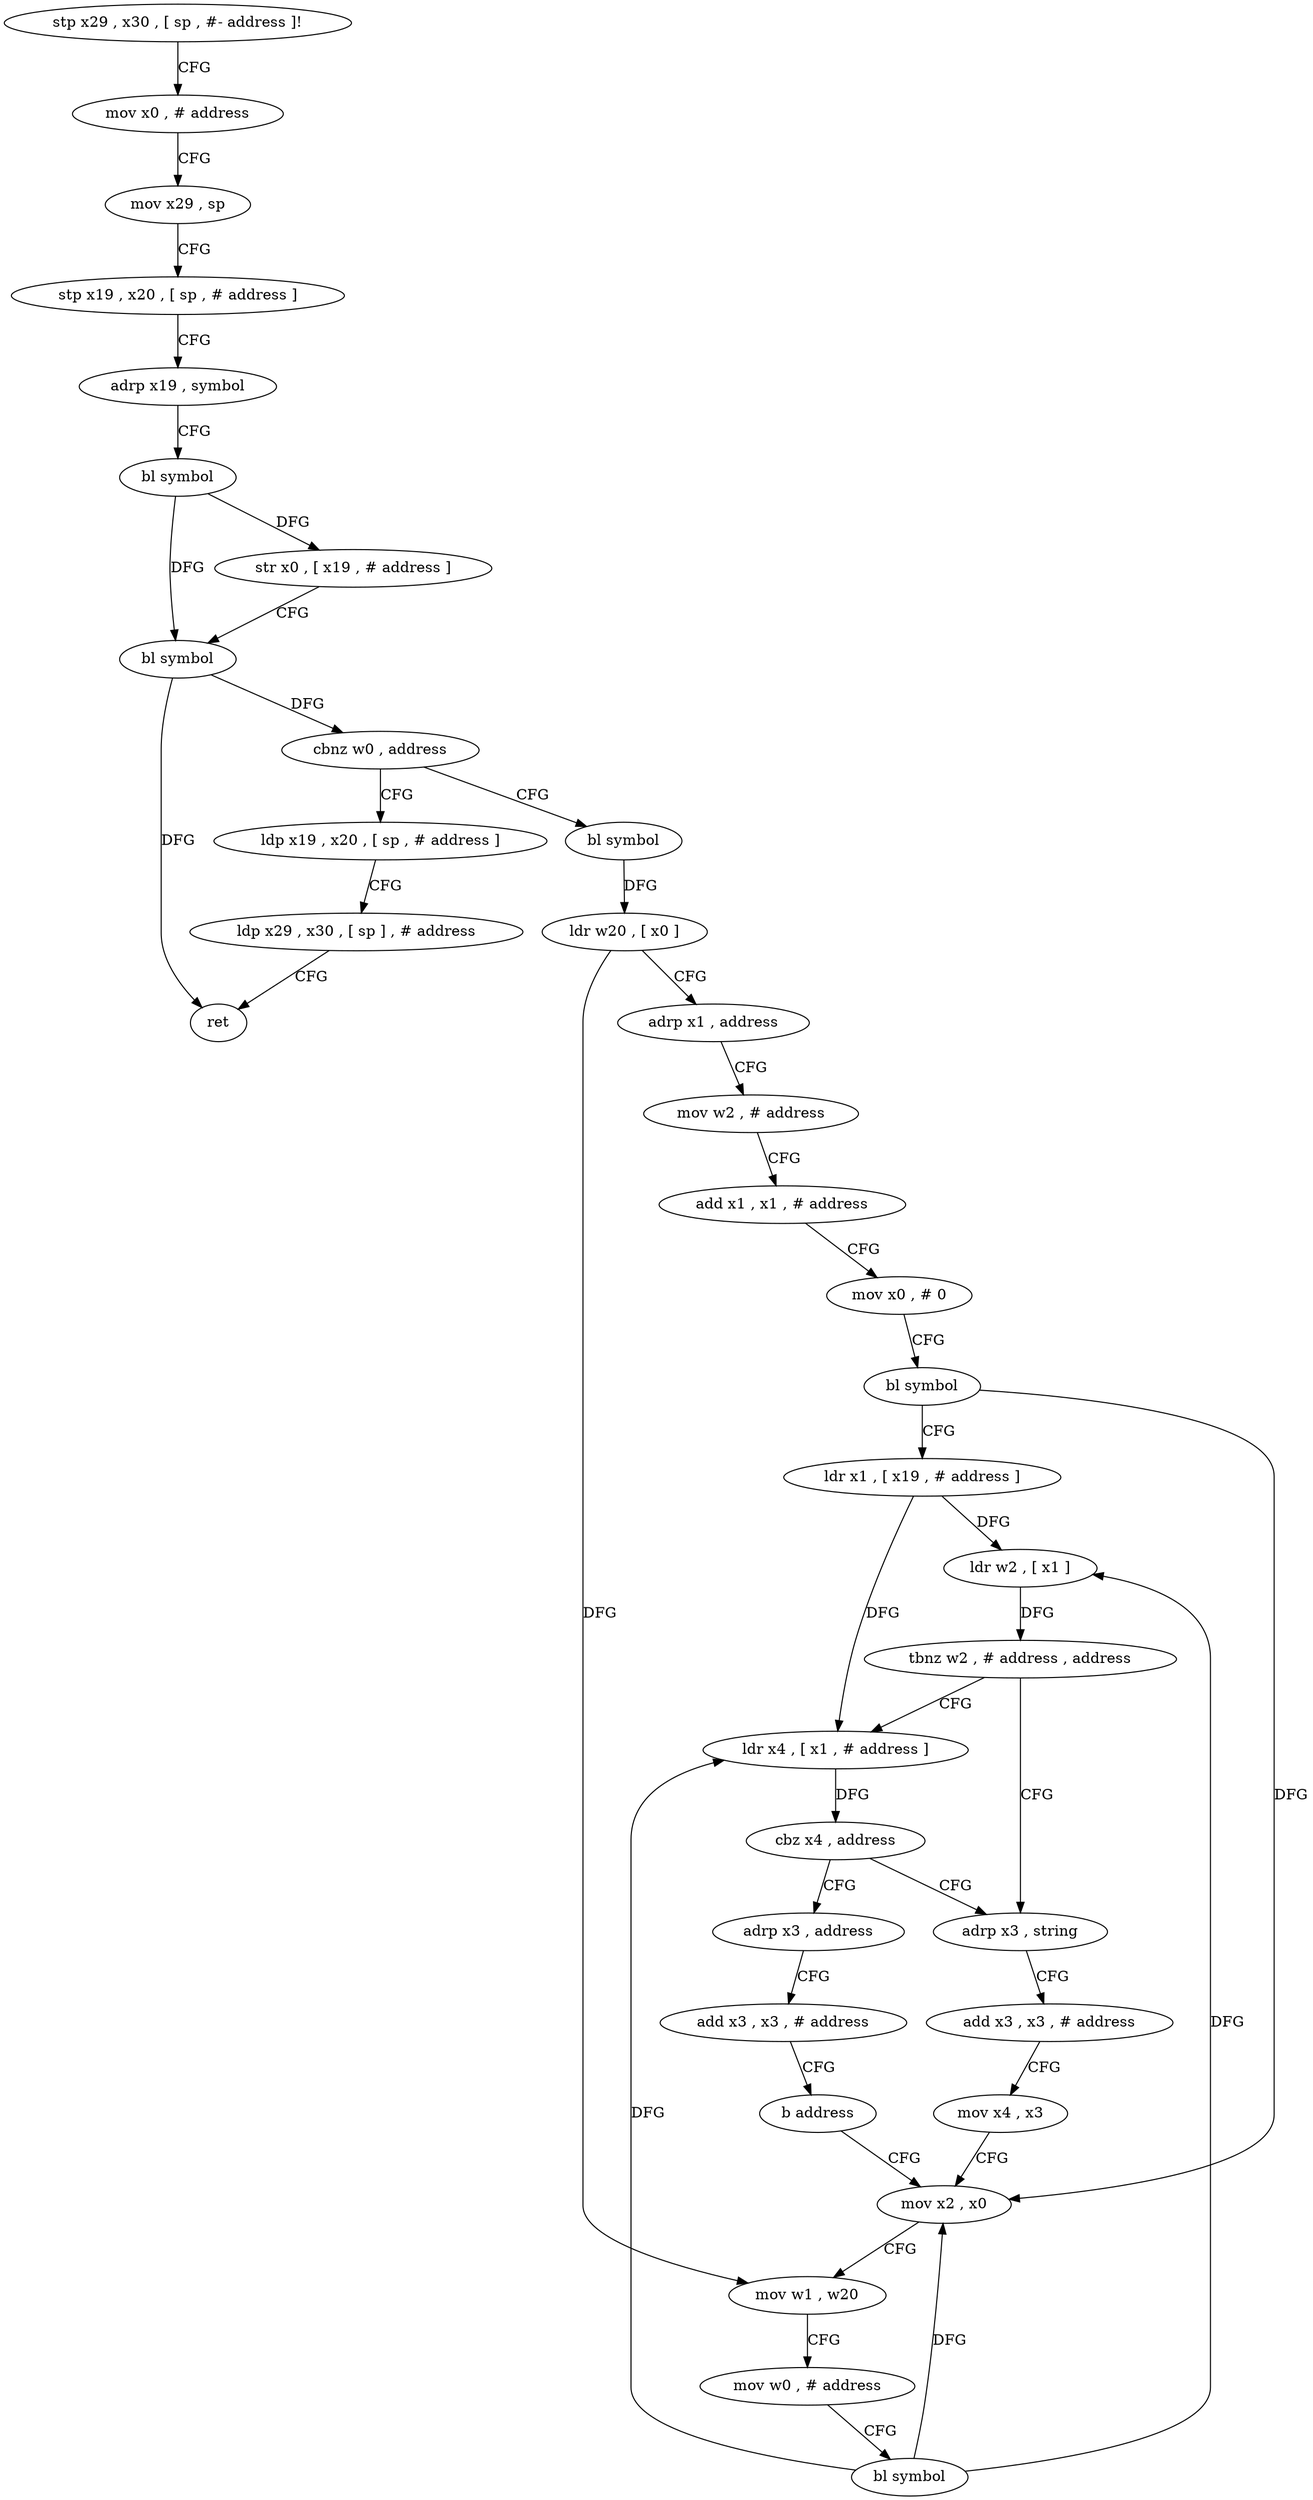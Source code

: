 digraph "func" {
"4244104" [label = "stp x29 , x30 , [ sp , #- address ]!" ]
"4244108" [label = "mov x0 , # address" ]
"4244112" [label = "mov x29 , sp" ]
"4244116" [label = "stp x19 , x20 , [ sp , # address ]" ]
"4244120" [label = "adrp x19 , symbol" ]
"4244124" [label = "bl symbol" ]
"4244128" [label = "str x0 , [ x19 , # address ]" ]
"4244132" [label = "bl symbol" ]
"4244136" [label = "cbnz w0 , address" ]
"4244152" [label = "bl symbol" ]
"4244140" [label = "ldp x19 , x20 , [ sp , # address ]" ]
"4244156" [label = "ldr w20 , [ x0 ]" ]
"4244160" [label = "adrp x1 , address" ]
"4244164" [label = "mov w2 , # address" ]
"4244168" [label = "add x1 , x1 , # address" ]
"4244172" [label = "mov x0 , # 0" ]
"4244176" [label = "bl symbol" ]
"4244180" [label = "ldr x1 , [ x19 , # address ]" ]
"4244184" [label = "ldr w2 , [ x1 ]" ]
"4244188" [label = "tbnz w2 , # address , address" ]
"4244220" [label = "ldr x4 , [ x1 , # address ]" ]
"4244192" [label = "adrp x3 , string" ]
"4244144" [label = "ldp x29 , x30 , [ sp ] , # address" ]
"4244148" [label = "ret" ]
"4244224" [label = "cbz x4 , address" ]
"4244228" [label = "adrp x3 , address" ]
"4244196" [label = "add x3 , x3 , # address" ]
"4244200" [label = "mov x4 , x3" ]
"4244204" [label = "mov x2 , x0" ]
"4244232" [label = "add x3 , x3 , # address" ]
"4244236" [label = "b address" ]
"4244208" [label = "mov w1 , w20" ]
"4244212" [label = "mov w0 , # address" ]
"4244216" [label = "bl symbol" ]
"4244104" -> "4244108" [ label = "CFG" ]
"4244108" -> "4244112" [ label = "CFG" ]
"4244112" -> "4244116" [ label = "CFG" ]
"4244116" -> "4244120" [ label = "CFG" ]
"4244120" -> "4244124" [ label = "CFG" ]
"4244124" -> "4244128" [ label = "DFG" ]
"4244124" -> "4244132" [ label = "DFG" ]
"4244128" -> "4244132" [ label = "CFG" ]
"4244132" -> "4244136" [ label = "DFG" ]
"4244132" -> "4244148" [ label = "DFG" ]
"4244136" -> "4244152" [ label = "CFG" ]
"4244136" -> "4244140" [ label = "CFG" ]
"4244152" -> "4244156" [ label = "DFG" ]
"4244140" -> "4244144" [ label = "CFG" ]
"4244156" -> "4244160" [ label = "CFG" ]
"4244156" -> "4244208" [ label = "DFG" ]
"4244160" -> "4244164" [ label = "CFG" ]
"4244164" -> "4244168" [ label = "CFG" ]
"4244168" -> "4244172" [ label = "CFG" ]
"4244172" -> "4244176" [ label = "CFG" ]
"4244176" -> "4244180" [ label = "CFG" ]
"4244176" -> "4244204" [ label = "DFG" ]
"4244180" -> "4244184" [ label = "DFG" ]
"4244180" -> "4244220" [ label = "DFG" ]
"4244184" -> "4244188" [ label = "DFG" ]
"4244188" -> "4244220" [ label = "CFG" ]
"4244188" -> "4244192" [ label = "CFG" ]
"4244220" -> "4244224" [ label = "DFG" ]
"4244192" -> "4244196" [ label = "CFG" ]
"4244144" -> "4244148" [ label = "CFG" ]
"4244224" -> "4244192" [ label = "CFG" ]
"4244224" -> "4244228" [ label = "CFG" ]
"4244228" -> "4244232" [ label = "CFG" ]
"4244196" -> "4244200" [ label = "CFG" ]
"4244200" -> "4244204" [ label = "CFG" ]
"4244204" -> "4244208" [ label = "CFG" ]
"4244232" -> "4244236" [ label = "CFG" ]
"4244236" -> "4244204" [ label = "CFG" ]
"4244208" -> "4244212" [ label = "CFG" ]
"4244212" -> "4244216" [ label = "CFG" ]
"4244216" -> "4244220" [ label = "DFG" ]
"4244216" -> "4244184" [ label = "DFG" ]
"4244216" -> "4244204" [ label = "DFG" ]
}
